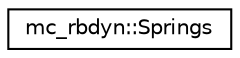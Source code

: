 digraph "Graphical Class Hierarchy"
{
 // INTERACTIVE_SVG=YES
 // LATEX_PDF_SIZE
  edge [fontname="Helvetica",fontsize="10",labelfontname="Helvetica",labelfontsize="10"];
  node [fontname="Helvetica",fontsize="10",shape=record];
  rankdir="LR";
  Node0 [label="mc_rbdyn::Springs",height=0.2,width=0.4,color="black", fillcolor="white", style="filled",URL="$structmc__rbdyn_1_1Springs.html",tooltip=" "];
}
